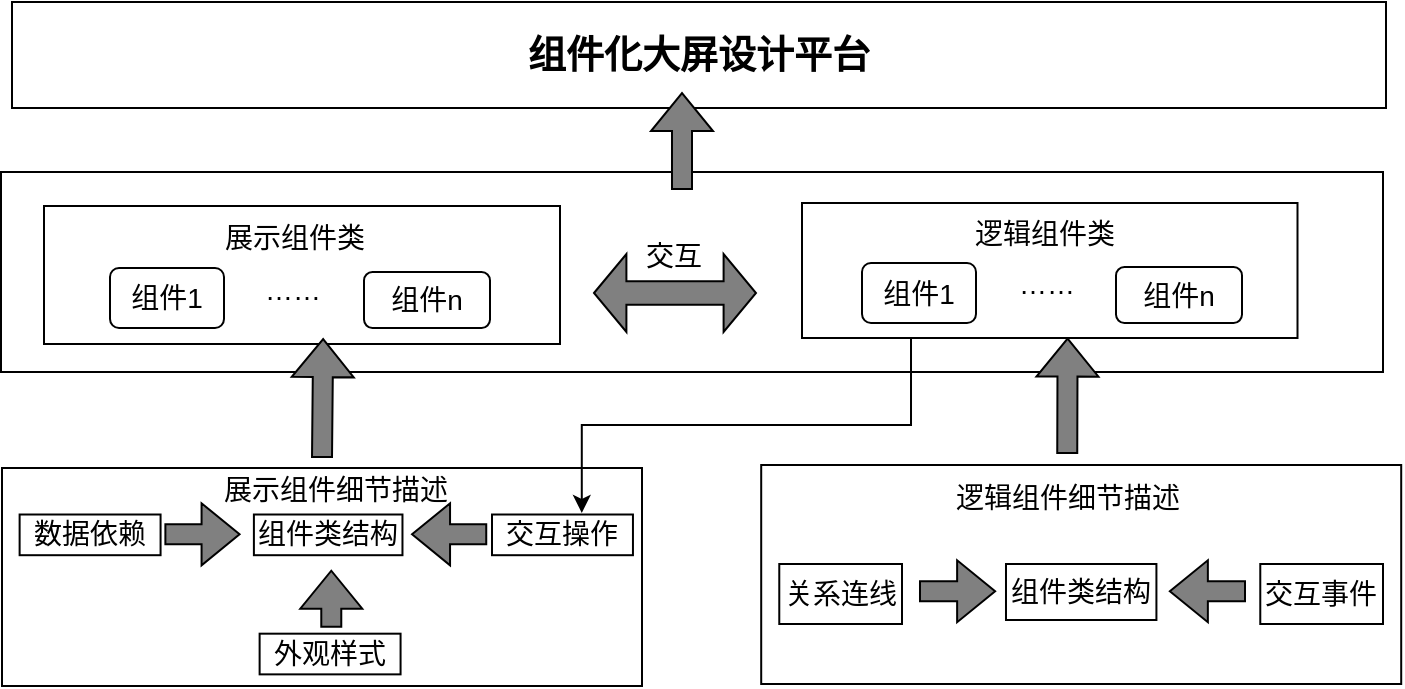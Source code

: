 <mxfile version="20.5.1" type="github">
  <diagram id="582y9QvesD82Uv6ePpaU" name="第 1 页">
    <mxGraphModel dx="1892" dy="1228" grid="0" gridSize="10" guides="1" tooltips="1" connect="1" arrows="1" fold="1" page="0" pageScale="1" pageWidth="827" pageHeight="1169" math="0" shadow="0">
      <root>
        <mxCell id="0" />
        <mxCell id="1" parent="0" />
        <mxCell id="-D918swgOjqRrHATFK2N-1" value="&lt;h4&gt;&lt;font style=&quot;font-size: 19px;&quot;&gt;组件化大屏设计平台&lt;/font&gt;&lt;/h4&gt;" style="rounded=0;whiteSpace=wrap;html=1;" parent="1" vertex="1">
          <mxGeometry x="65" y="52" width="687" height="53" as="geometry" />
        </mxCell>
        <mxCell id="-D918swgOjqRrHATFK2N-28" value="" style="rounded=0;whiteSpace=wrap;html=1;fontFamily=Helvetica;fontSize=14;" parent="1" vertex="1">
          <mxGeometry x="59.5" y="137" width="691" height="100" as="geometry" />
        </mxCell>
        <mxCell id="-D918swgOjqRrHATFK2N-29" value="" style="rounded=0;whiteSpace=wrap;html=1;fontFamily=Helvetica;fontSize=14;" parent="1" vertex="1">
          <mxGeometry x="81" y="154" width="258" height="69" as="geometry" />
        </mxCell>
        <mxCell id="-D918swgOjqRrHATFK2N-33" value="组件1" style="rounded=1;whiteSpace=wrap;html=1;fontFamily=Helvetica;fontSize=14;" parent="1" vertex="1">
          <mxGeometry x="114" y="185" width="57" height="30" as="geometry" />
        </mxCell>
        <mxCell id="-D918swgOjqRrHATFK2N-34" value="组件n" style="rounded=1;whiteSpace=wrap;html=1;fontFamily=Helvetica;fontSize=14;" parent="1" vertex="1">
          <mxGeometry x="241" y="187" width="63" height="28" as="geometry" />
        </mxCell>
        <mxCell id="-D918swgOjqRrHATFK2N-35" value="……" style="text;html=1;strokeColor=none;fillColor=none;align=center;verticalAlign=middle;whiteSpace=wrap;rounded=0;fontFamily=Helvetica;fontSize=14;" parent="1" vertex="1">
          <mxGeometry x="171" y="179" width="69" height="33" as="geometry" />
        </mxCell>
        <mxCell id="-D918swgOjqRrHATFK2N-37" value="展示组件类" style="text;html=1;strokeColor=none;fillColor=none;align=center;verticalAlign=middle;whiteSpace=wrap;rounded=0;fontFamily=Helvetica;fontSize=14;" parent="1" vertex="1">
          <mxGeometry x="154" y="154.5" width="105" height="30.5" as="geometry" />
        </mxCell>
        <mxCell id="OK6cJxH25SSulwuUvQpc-1" value="" style="rounded=0;whiteSpace=wrap;html=1;fontFamily=Helvetica;fontSize=14;" vertex="1" parent="1">
          <mxGeometry x="460" y="152.5" width="247.75" height="67.5" as="geometry" />
        </mxCell>
        <mxCell id="OK6cJxH25SSulwuUvQpc-2" value="组件1" style="rounded=1;whiteSpace=wrap;html=1;fontFamily=Helvetica;fontSize=14;" vertex="1" parent="1">
          <mxGeometry x="490" y="182.5" width="57" height="30" as="geometry" />
        </mxCell>
        <mxCell id="OK6cJxH25SSulwuUvQpc-3" value="组件n" style="rounded=1;whiteSpace=wrap;html=1;fontFamily=Helvetica;fontSize=14;" vertex="1" parent="1">
          <mxGeometry x="617" y="184.5" width="63" height="28" as="geometry" />
        </mxCell>
        <mxCell id="OK6cJxH25SSulwuUvQpc-4" value="……" style="text;html=1;strokeColor=none;fillColor=none;align=center;verticalAlign=middle;whiteSpace=wrap;rounded=0;fontFamily=Helvetica;fontSize=14;" vertex="1" parent="1">
          <mxGeometry x="546.5" y="177.5" width="70.5" height="31.5" as="geometry" />
        </mxCell>
        <mxCell id="OK6cJxH25SSulwuUvQpc-5" value="逻辑组件类" style="text;html=1;strokeColor=none;fillColor=none;align=center;verticalAlign=middle;whiteSpace=wrap;rounded=0;fontFamily=Helvetica;fontSize=14;" vertex="1" parent="1">
          <mxGeometry x="529.25" y="152.5" width="105" height="30.5" as="geometry" />
        </mxCell>
        <mxCell id="OK6cJxH25SSulwuUvQpc-6" value="" style="shape=flexArrow;endArrow=classic;html=1;rounded=0;fillColor=#808080;" edge="1" parent="1">
          <mxGeometry width="50" height="50" relative="1" as="geometry">
            <mxPoint x="400" y="146" as="sourcePoint" />
            <mxPoint x="400" y="97" as="targetPoint" />
          </mxGeometry>
        </mxCell>
        <mxCell id="OK6cJxH25SSulwuUvQpc-25" value="" style="group" vertex="1" connectable="0" parent="1">
          <mxGeometry x="60" y="285" width="320" height="109" as="geometry" />
        </mxCell>
        <mxCell id="OK6cJxH25SSulwuUvQpc-12" value="" style="rounded=0;whiteSpace=wrap;html=1;fontSize=14;fillColor=#FFFFFF;" vertex="1" parent="OK6cJxH25SSulwuUvQpc-25">
          <mxGeometry width="320" height="109" as="geometry" />
        </mxCell>
        <mxCell id="OK6cJxH25SSulwuUvQpc-14" value="展示组件细节描述" style="text;html=1;strokeColor=none;fillColor=none;align=center;verticalAlign=middle;whiteSpace=wrap;rounded=0;fontSize=14;" vertex="1" parent="OK6cJxH25SSulwuUvQpc-25">
          <mxGeometry x="103.486" width="127.625" height="21.8" as="geometry" />
        </mxCell>
        <mxCell id="OK6cJxH25SSulwuUvQpc-15" value="组件类结构" style="rounded=0;whiteSpace=wrap;html=1;fontSize=14;fillColor=#FFFFFF;" vertex="1" parent="OK6cJxH25SSulwuUvQpc-25">
          <mxGeometry x="125.952" y="23.253" width="74.286" height="20.347" as="geometry" />
        </mxCell>
        <mxCell id="OK6cJxH25SSulwuUvQpc-16" value="数据依赖" style="rounded=0;whiteSpace=wrap;html=1;fontSize=14;fillColor=#FFFFFF;" vertex="1" parent="OK6cJxH25SSulwuUvQpc-25">
          <mxGeometry x="8.81" y="23.253" width="70.476" height="20.347" as="geometry" />
        </mxCell>
        <mxCell id="OK6cJxH25SSulwuUvQpc-17" value="交互操作" style="rounded=0;whiteSpace=wrap;html=1;fontSize=14;fillColor=#FFFFFF;" vertex="1" parent="OK6cJxH25SSulwuUvQpc-25">
          <mxGeometry x="245" y="23.253" width="70.476" height="20.347" as="geometry" />
        </mxCell>
        <mxCell id="OK6cJxH25SSulwuUvQpc-18" value="" style="shape=flexArrow;endArrow=classic;html=1;rounded=0;fontSize=14;fillColor=#808080;" edge="1" parent="OK6cJxH25SSulwuUvQpc-25">
          <mxGeometry width="50" height="50" relative="1" as="geometry">
            <mxPoint x="242.619" y="33.151" as="sourcePoint" />
            <mxPoint x="204.524" y="33.151" as="targetPoint" />
          </mxGeometry>
        </mxCell>
        <mxCell id="OK6cJxH25SSulwuUvQpc-19" value="" style="shape=flexArrow;endArrow=classic;html=1;rounded=0;fontSize=14;fillColor=#808080;" edge="1" parent="OK6cJxH25SSulwuUvQpc-25">
          <mxGeometry width="50" height="50" relative="1" as="geometry">
            <mxPoint x="81.19" y="33.151" as="sourcePoint" />
            <mxPoint x="119.286" y="33.151" as="targetPoint" />
          </mxGeometry>
        </mxCell>
        <mxCell id="OK6cJxH25SSulwuUvQpc-23" value="外观样式" style="rounded=0;whiteSpace=wrap;html=1;fontSize=14;fillColor=#FFFFFF;" vertex="1" parent="OK6cJxH25SSulwuUvQpc-25">
          <mxGeometry x="128.81" y="82.84" width="70.476" height="20.347" as="geometry" />
        </mxCell>
        <mxCell id="OK6cJxH25SSulwuUvQpc-24" value="" style="shape=flexArrow;endArrow=classic;html=1;rounded=0;fontSize=14;fillColor=#808080;" edge="1" parent="OK6cJxH25SSulwuUvQpc-25">
          <mxGeometry width="50" height="50" relative="1" as="geometry">
            <mxPoint x="164.638" y="79.933" as="sourcePoint" />
            <mxPoint x="164.638" y="50.867" as="targetPoint" />
          </mxGeometry>
        </mxCell>
        <mxCell id="OK6cJxH25SSulwuUvQpc-26" value="" style="rounded=0;whiteSpace=wrap;html=1;fontSize=14;fillColor=#FFFFFF;" vertex="1" parent="1">
          <mxGeometry x="439.6" y="283.5" width="320" height="109.5" as="geometry" />
        </mxCell>
        <mxCell id="OK6cJxH25SSulwuUvQpc-27" value="逻辑组件细节描述" style="text;html=1;strokeColor=none;fillColor=none;align=center;verticalAlign=middle;whiteSpace=wrap;rounded=0;fontSize=14;" vertex="1" parent="1">
          <mxGeometry x="533" y="285" width="120" height="29" as="geometry" />
        </mxCell>
        <mxCell id="OK6cJxH25SSulwuUvQpc-29" value="组件类结构" style="rounded=0;whiteSpace=wrap;html=1;fontSize=14;fillColor=#FFFFFF;" vertex="1" parent="1">
          <mxGeometry x="561.997" y="333" width="75.214" height="28" as="geometry" />
        </mxCell>
        <mxCell id="OK6cJxH25SSulwuUvQpc-28" value="" style="shape=flexArrow;endArrow=classic;html=1;rounded=0;fontSize=14;fillColor=#808080;entryX=0.541;entryY=0.957;entryDx=0;entryDy=0;entryPerimeter=0;" edge="1" parent="1" target="-D918swgOjqRrHATFK2N-29">
          <mxGeometry width="50" height="50" relative="1" as="geometry">
            <mxPoint x="220" y="280" as="sourcePoint" />
            <mxPoint x="220" y="240" as="targetPoint" />
          </mxGeometry>
        </mxCell>
        <mxCell id="OK6cJxH25SSulwuUvQpc-30" value="关系连线" style="rounded=0;whiteSpace=wrap;html=1;fontSize=14;fillColor=#FFFFFF;" vertex="1" parent="1">
          <mxGeometry x="448.64" y="333" width="61.36" height="30" as="geometry" />
        </mxCell>
        <mxCell id="OK6cJxH25SSulwuUvQpc-32" value="" style="shape=flexArrow;endArrow=classic;html=1;rounded=0;fontSize=14;fillColor=#808080;" edge="1" parent="1">
          <mxGeometry width="50" height="50" relative="1" as="geometry">
            <mxPoint x="518.495" y="346.62" as="sourcePoint" />
            <mxPoint x="557.067" y="346.62" as="targetPoint" />
          </mxGeometry>
        </mxCell>
        <mxCell id="OK6cJxH25SSulwuUvQpc-33" value="" style="group" vertex="1" connectable="0" parent="1">
          <mxGeometry x="356" y="164" width="81" height="53" as="geometry" />
        </mxCell>
        <mxCell id="OK6cJxH25SSulwuUvQpc-7" value="" style="shape=doubleArrow;whiteSpace=wrap;html=1;fillColor=#808080;" vertex="1" parent="OK6cJxH25SSulwuUvQpc-33">
          <mxGeometry y="14" width="81" height="39" as="geometry" />
        </mxCell>
        <mxCell id="OK6cJxH25SSulwuUvQpc-8" value="&lt;font style=&quot;font-size: 14px;&quot;&gt;交互&lt;/font&gt;" style="text;html=1;strokeColor=none;fillColor=none;align=center;verticalAlign=middle;whiteSpace=wrap;rounded=0;" vertex="1" parent="OK6cJxH25SSulwuUvQpc-33">
          <mxGeometry x="10" width="60" height="30" as="geometry" />
        </mxCell>
        <mxCell id="OK6cJxH25SSulwuUvQpc-34" value="" style="shape=flexArrow;endArrow=classic;html=1;rounded=0;fontSize=14;fillColor=#808080;entryX=0.536;entryY=0.997;entryDx=0;entryDy=0;entryPerimeter=0;" edge="1" parent="1" target="OK6cJxH25SSulwuUvQpc-1">
          <mxGeometry width="50" height="50" relative="1" as="geometry">
            <mxPoint x="592.62" y="278.0" as="sourcePoint" />
            <mxPoint x="592.62" y="238.0" as="targetPoint" />
          </mxGeometry>
        </mxCell>
        <mxCell id="OK6cJxH25SSulwuUvQpc-35" value="交互事件" style="rounded=0;whiteSpace=wrap;html=1;fontSize=14;fillColor=#FFFFFF;" vertex="1" parent="1">
          <mxGeometry x="689.14" y="333" width="61.36" height="30" as="geometry" />
        </mxCell>
        <mxCell id="OK6cJxH25SSulwuUvQpc-37" value="" style="shape=flexArrow;endArrow=classic;html=1;rounded=0;fontSize=14;fillColor=#808080;" edge="1" parent="1">
          <mxGeometry width="50" height="50" relative="1" as="geometry">
            <mxPoint x="682.002" y="346.62" as="sourcePoint" />
            <mxPoint x="643.43" y="346.62" as="targetPoint" />
          </mxGeometry>
        </mxCell>
        <mxCell id="OK6cJxH25SSulwuUvQpc-41" value="" style="edgeStyle=elbowEdgeStyle;elbow=vertical;endArrow=classic;html=1;rounded=0;fontSize=14;fillColor=#808080;exitX=0.22;exitY=0.985;exitDx=0;exitDy=0;exitPerimeter=0;entryX=0.637;entryY=-0.039;entryDx=0;entryDy=0;entryPerimeter=0;" edge="1" parent="1" target="OK6cJxH25SSulwuUvQpc-17">
          <mxGeometry width="50" height="50" relative="1" as="geometry">
            <mxPoint x="514.505" y="219.988" as="sourcePoint" />
            <mxPoint x="350" y="301" as="targetPoint" />
          </mxGeometry>
        </mxCell>
      </root>
    </mxGraphModel>
  </diagram>
</mxfile>
